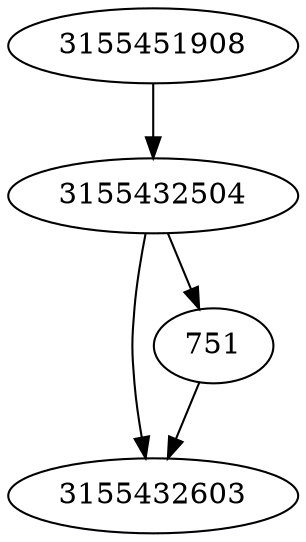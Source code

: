 strict digraph  {
3155432504;
3155432603;
3155451908;
751;
3155432504 -> 751;
3155432504 -> 3155432603;
3155451908 -> 3155432504;
751 -> 3155432603;
}
